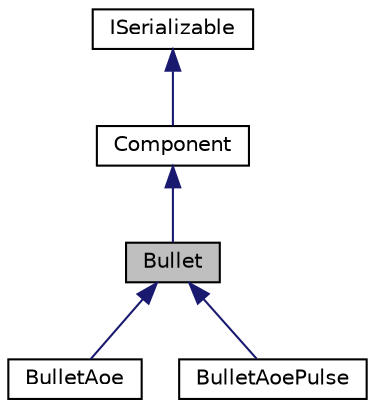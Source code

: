 digraph "Bullet"
{
 // LATEX_PDF_SIZE
  edge [fontname="Helvetica",fontsize="10",labelfontname="Helvetica",labelfontsize="10"];
  node [fontname="Helvetica",fontsize="10",shape=record];
  Node1 [label="Bullet",height=0.2,width=0.4,color="black", fillcolor="grey75", style="filled", fontcolor="black",tooltip="Component that destroys itself and deals damage on contact."];
  Node2 -> Node1 [dir="back",color="midnightblue",fontsize="10",style="solid",fontname="Helvetica"];
  Node2 [label="Component",height=0.2,width=0.4,color="black", fillcolor="white", style="filled",URL="$d8/d6b/classComponent.html",tooltip=" "];
  Node3 -> Node2 [dir="back",color="midnightblue",fontsize="10",style="solid",fontname="Helvetica"];
  Node3 [label="ISerializable",height=0.2,width=0.4,color="black", fillcolor="white", style="filled",URL="$db/df8/classISerializable.html",tooltip="interface for all serializable objects"];
  Node1 -> Node4 [dir="back",color="midnightblue",fontsize="10",style="solid",fontname="Helvetica"];
  Node4 [label="BulletAoe",height=0.2,width=0.4,color="black", fillcolor="white", style="filled",URL="$dc/d75/classBulletAoe.html",tooltip="Component that destroys itself and deals aoe damage on contact."];
  Node1 -> Node5 [dir="back",color="midnightblue",fontsize="10",style="solid",fontname="Helvetica"];
  Node5 [label="BulletAoePulse",height=0.2,width=0.4,color="black", fillcolor="white", style="filled",URL="$dd/de8/classBulletAoePulse.html",tooltip="Component that destroys itself and deals aoe damage on contact."];
}
